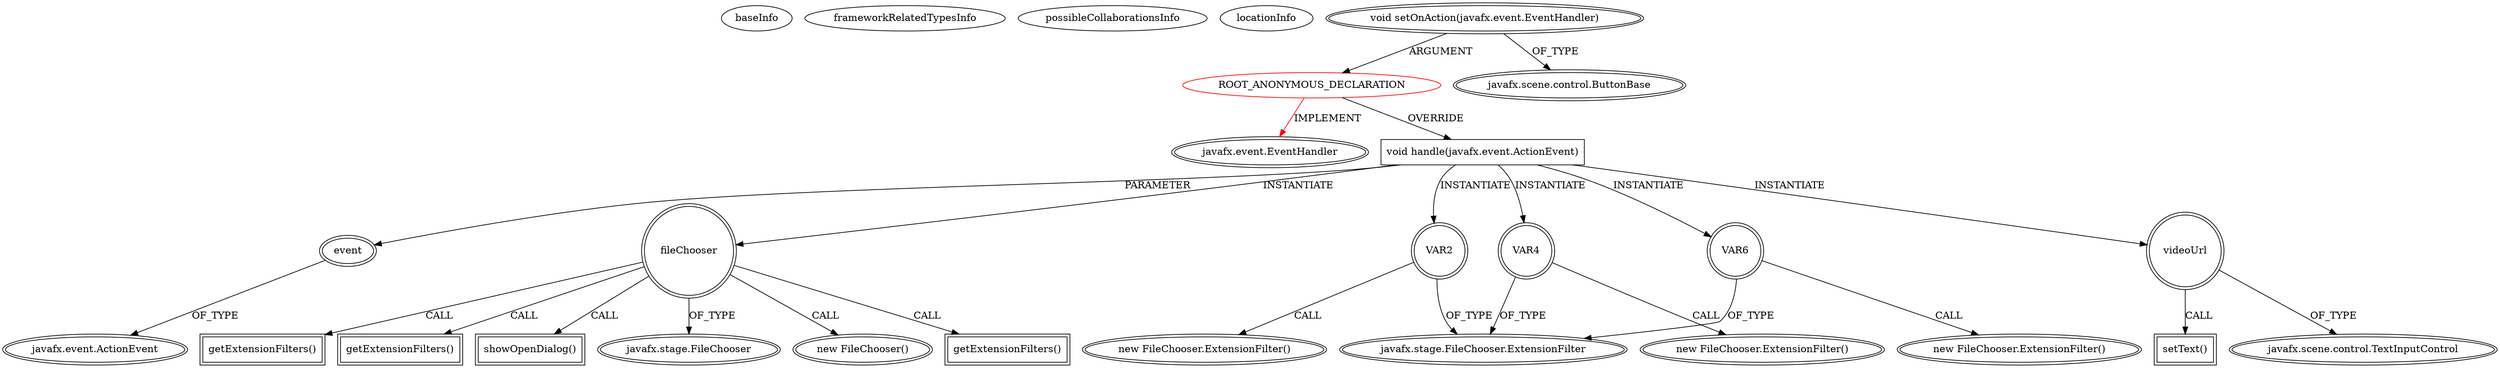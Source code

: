 digraph {
baseInfo[graphId=3796,category="extension_graph",isAnonymous=true,possibleRelation=false]
frameworkRelatedTypesInfo[0="javafx.event.EventHandler"]
possibleCollaborationsInfo[]
locationInfo[projectName="novosga-painel-fx",filePath="/novosga-painel-fx/painel-fx-master/src/org/novosga/painel/client/ui/Controller.java",contextSignature="void initialize(java.net.URL,java.util.ResourceBundle)",graphId="3796"]
0[label="ROOT_ANONYMOUS_DECLARATION",vertexType="ROOT_ANONYMOUS_DECLARATION",isFrameworkType=false,color=red]
1[label="javafx.event.EventHandler",vertexType="FRAMEWORK_INTERFACE_TYPE",isFrameworkType=true,peripheries=2]
2[label="void setOnAction(javafx.event.EventHandler)",vertexType="OUTSIDE_CALL",isFrameworkType=true,peripheries=2]
3[label="javafx.scene.control.ButtonBase",vertexType="FRAMEWORK_CLASS_TYPE",isFrameworkType=true,peripheries=2]
4[label="void handle(javafx.event.ActionEvent)",vertexType="OVERRIDING_METHOD_DECLARATION",isFrameworkType=false,shape=box]
5[label="event",vertexType="PARAMETER_DECLARATION",isFrameworkType=true,peripheries=2]
6[label="javafx.event.ActionEvent",vertexType="FRAMEWORK_CLASS_TYPE",isFrameworkType=true,peripheries=2]
8[label="fileChooser",vertexType="VARIABLE_EXPRESION",isFrameworkType=true,peripheries=2,shape=circle]
9[label="javafx.stage.FileChooser",vertexType="FRAMEWORK_CLASS_TYPE",isFrameworkType=true,peripheries=2]
7[label="new FileChooser()",vertexType="CONSTRUCTOR_CALL",isFrameworkType=true,peripheries=2]
11[label="getExtensionFilters()",vertexType="INSIDE_CALL",isFrameworkType=true,peripheries=2,shape=box]
13[label="VAR2",vertexType="VARIABLE_EXPRESION",isFrameworkType=true,peripheries=2,shape=circle]
14[label="javafx.stage.FileChooser.ExtensionFilter",vertexType="FRAMEWORK_CLASS_TYPE",isFrameworkType=true,peripheries=2]
12[label="new FileChooser.ExtensionFilter()",vertexType="CONSTRUCTOR_CALL",isFrameworkType=true,peripheries=2]
16[label="getExtensionFilters()",vertexType="INSIDE_CALL",isFrameworkType=true,peripheries=2,shape=box]
18[label="VAR4",vertexType="VARIABLE_EXPRESION",isFrameworkType=true,peripheries=2,shape=circle]
17[label="new FileChooser.ExtensionFilter()",vertexType="CONSTRUCTOR_CALL",isFrameworkType=true,peripheries=2]
21[label="getExtensionFilters()",vertexType="INSIDE_CALL",isFrameworkType=true,peripheries=2,shape=box]
23[label="VAR6",vertexType="VARIABLE_EXPRESION",isFrameworkType=true,peripheries=2,shape=circle]
22[label="new FileChooser.ExtensionFilter()",vertexType="CONSTRUCTOR_CALL",isFrameworkType=true,peripheries=2]
26[label="showOpenDialog()",vertexType="INSIDE_CALL",isFrameworkType=true,peripheries=2,shape=box]
27[label="videoUrl",vertexType="VARIABLE_EXPRESION",isFrameworkType=true,peripheries=2,shape=circle]
29[label="javafx.scene.control.TextInputControl",vertexType="FRAMEWORK_CLASS_TYPE",isFrameworkType=true,peripheries=2]
28[label="setText()",vertexType="INSIDE_CALL",isFrameworkType=true,peripheries=2,shape=box]
0->1[label="IMPLEMENT",color=red]
2->0[label="ARGUMENT"]
2->3[label="OF_TYPE"]
0->4[label="OVERRIDE"]
5->6[label="OF_TYPE"]
4->5[label="PARAMETER"]
4->8[label="INSTANTIATE"]
8->9[label="OF_TYPE"]
8->7[label="CALL"]
8->11[label="CALL"]
4->13[label="INSTANTIATE"]
13->14[label="OF_TYPE"]
13->12[label="CALL"]
8->16[label="CALL"]
4->18[label="INSTANTIATE"]
18->14[label="OF_TYPE"]
18->17[label="CALL"]
8->21[label="CALL"]
4->23[label="INSTANTIATE"]
23->14[label="OF_TYPE"]
23->22[label="CALL"]
8->26[label="CALL"]
4->27[label="INSTANTIATE"]
27->29[label="OF_TYPE"]
27->28[label="CALL"]
}
